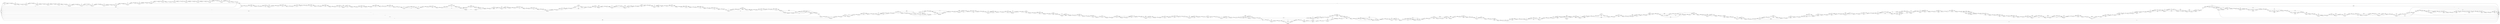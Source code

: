 digraph {
	graph [rankdir=LR]
	node [shape=rectangle]
	2 -> 387 [label=3292]
	387 -> 408 [label=3291]
	387 -> 15783 [label=1]
	408 -> 501 [label=3292]
	501 -> 505 [label=3290]
	501 -> 535 [label=2]
	505 -> 526 [label=2559]
	505 -> 15995 [label=731]
	526 -> 535 [label=3290]
	535 -> 721 [label=3292]
	721 -> 742 [label=3291]
	721 -> 23808 [label=1]
	742 -> 763 [label=3291]
	742 -> 15836 [label=1]
	763 -> 775 [label=3292]
	775 -> 796 [label=3291]
	775 -> 23828 [label=1]
	796 -> 886 [label=3292]
	886 -> 901 [label=3342]
	901 -> 922 [label=3292]
	901 -> 11492 [label=50]
	922 -> 943 [label=40309]
	943 -> 958 [label=40258]
	943 -> 964 [label=50]
	943 -> 974 [label=1]
	958 -> 964 [label=3291]
	958 -> 979 [label=36967]
	964 -> 967 [label=3341]
	967 -> 974 [label=3291]
	967 -> 988 [label=50]
	974 -> 979 [label=3292]
	979 -> 988 [label=40259]
	988 -> 994 [label=40309]
	994 -> 1021 [label=3292]
	994 -> 11570 [label=37017]
	1021 -> 1042 [label=2559]
	1021 -> 11570 [label=733]
	1042 -> 1066 [label=3292]
	1042 -> 11592 [label=37017]
	1066 -> 1074 [label=39950]
	1074 -> 1078 [label=40259]
	1078 -> 1138 [label=40309]
	1138 -> 1159 [label=3292]
	1138 -> 11628 [label=37017]
	1159 -> 1183 [label=3342]
	1183 -> 1204 [label=2560]
	1183 -> 11639 [label=782]
	1204 -> 1210 [label=3342]
	1210 -> 1239 [label=40309]
	1239 -> 1260 [label=40259]
	1239 -> 11676 [label=50]
	1260 -> 1285 [label=40309]
	1285 -> 1291 [label=39578]
	1285 -> 1306 [label=731]
	1291 -> 1306 [label=39577]
	1291 -> 1312 [label=1]
	1306 -> 1312 [label=40308]
	1312 -> 1324 [label=40309]
	1324 -> 1345 [label=40258]
	1324 -> 11696 [label=51]
	1345 -> 1374 [label=40309]
	1374 -> 1 [label=50]
	1374 -> 1392 [label=40259]
	1392 -> 1413 [label=3292]
	1392 -> 14490 [label=36967]
	1413 -> 1475 [label=40259]
	1475 -> 1487 [label=40258]
	1475 -> 14499 [label=1]
	1487 -> 1511 [label=3291]
	1487 -> 14499 [label=36967]
	1511 -> 1529 [label=3292]
	1529 -> 1571 [label=40259]
	1571 -> 1574 [label=39528]
	1571 -> 1592 [label=731]
	1574 -> 1592 [label=2561]
	1574 -> 1595 [label=36967]
	1592 -> 1595 [label=3292]
	1595 -> 1616 [label=3291]
	1595 -> 14571 [label=36967]
	1595 -> 23920 [label=1]
	1616 -> 1634 [label=3292]
	1616 -> 1652 [label=36967]
	1634 -> 1652 [label=3291]
	1634 -> 1655 [label=1]
	1652 -> 1655 [label=3291]
	1652 -> 1691 [label=36967]
	1655 -> 1691 [label=3292]
	1691 -> 1700 [label=40259]
	1700 -> 1706 [label=3292]
	1700 -> 1787 [label=36967]
	1706 -> 1727 [label=3291]
	1706 -> 22447 [label=1]
	1727 -> 1787 [label=3292]
	1787 -> 1793 [label=40259]
	1793 -> 1835 [label=3292]
	1793 -> 14771 [label=36967]
	1835 -> 1841 [label=40259]
	1841 -> 1853 [label=3292]
	1841 -> 1862 [label=36967]
	1853 -> 1862 [label=2561]
	1853 -> 1874 [label=731]
	1862 -> 1874 [label=39528]
	1874 -> 1898 [label=40259]
	1898 -> 1919 [label=40258]
	1898 -> 23960 [label=1]
	1919 -> 1949 [label=40259]
	1949 -> 1964 [label=3292]
	1949 -> 14812 [label=36967]
	1964 -> 16056 [label=731]
	1964 -> 1985 [label=2561]
	1985 -> 1986 [label=39533]
	1986 -> 1991 [label=40258]
	1991 -> 1994 [label=3291]
	1991 -> 2018 [label=36967]
	1994 -> 2018 [label=3292]
	2018 -> 2036 [label=40259]
	2036 -> 2045 [label=3292]
	2036 -> 2057 [label=36967]
	2045 -> 2057 [label=3291]
	2045 -> 2066 [label=1]
	2057 -> 2066 [label=40258]
	2066 -> 2071 [label=40259]
	2071 -> 2092 [label=40258]
	2071 -> 23980 [label=1]
	2092 -> 2107 [label=40259]
	2107 -> 2117 [label=39528]
	2107 -> 2128 [label=731]
	2117 -> 2128 [label=2561]
	2117 -> 2138 [label=36967]
	2128 -> 2138 [label=3292]
	2138 -> 2151 [label=40259]
	2151 -> 1 [label=81]
	2151 -> 2222 [label=40178]
	2222 -> 2240 [label=39451]
	2222 -> 2243 [label=727]
	2240 -> 2243 [label=2565]
	2240 -> 2303 [label=36886]
	2243 -> 2270 [label=3292]
	2270 -> 2294 [label=2565]
	2270 -> 16123 [label=727]
	2294 -> 2303 [label=3292]
	2303 -> 2309 [label=40178]
	2309 -> 2330 [label=39451]
	2309 -> 16143 [label=727]
	2330 -> 2354 [label=40178]
	2354 -> 2381 [label=2565]
	2354 -> 16149 [label=37613]
	2381 -> 2402 [label=39451]
	2381 -> 16189 [label=727]
	2402 -> 2459 [label=40178]
	2459 -> 2480 [label=3292]
	2459 -> 22741 [label=36886]
	2480 -> 2495 [label=40178]
	2495 -> 2510 [label=3292]
	2495 -> 2516 [label=36886]
	2510 -> 2516 [label=3291]
	2510 -> 2531 [label=1]
	2516 -> 2531 [label=40177]
	2531 -> 2558 [label=40178]
	2558 -> 2579 [label=2567]
	2558 -> 22781 [label=37611]
	2579 -> 2585 [label=40178]
	2585 -> 2591 [label=39447]
	2585 -> 16210 [label=731]
	2591 -> 2627 [label=2561]
	2591 -> 16210 [label=36886]
	2627 -> 2639 [label=39447]
	2639 -> 2642 [label=2561]
	2639 -> 16246 [label=36886]
	2642 -> 2660 [label=3286]
	2660 -> 2666 [label=3601]
	2666 -> 2669 [label=39447]
	2666 -> 16284 [label=731]
	2669 -> 2690 [label=2561]
	2669 -> 16284 [label=36886]
	2690 -> 2723 [label=40178]
	2723 -> 2744 [label=39453]
	2723 -> 23734 [label=725]
	2744 -> 2777 [label=40178]
	2777 -> 2798 [label=2561]
	2777 -> 16306 [label=37617]
	2798 -> 2804 [label=40178]
	2804 -> 2837 [label=2561]
	2804 -> 16339 [label=37617]
	2837 -> 2840 [label=2560]
	2837 -> 16342 [label=1]
	2840 -> 2858 [label=39446]
	2858 -> 2863 [label=40178]
	2863 -> 2884 [label=2560]
	2863 -> 16379 [label=37618]
	2884 -> 2932 [label=40178]
	2932 -> 2953 [label=3292]
	2932 -> 22861 [label=36886]
	2953 -> 2981 [label=40178]
	2981 -> 3002 [label=3292]
	2981 -> 22881 [label=36886]
	3002 -> 3010 [label=40178]
	3010 -> 3022 [label=39446]
	3010 -> 3031 [label=732]
	3022 -> 3031 [label=2560]
	3022 -> 3055 [label=36886]
	3031 -> 3055 [label=2560]
	3031 -> 3061 [label=732]
	3055 -> 3058 [label=39446]
	3058 -> 3061 [label=2560]
	3058 -> 3097 [label=36886]
	3061 -> 3082 [label=3292]
	3082 -> 3097 [label=2560]
	3082 -> 16458 [label=732]
	3097 -> 3106 [label=39446]
	3106 -> 3127 [label=2560]
	3106 -> 16458 [label=36886]
	3127 -> 3151 [label=40178]
	3151 -> 3172 [label=3292]
	3151 -> 22976 [label=36886]
	3172 -> 3175 [label=40178]
	3175 -> 3177 [label=3292]
	3175 -> 3196 [label=36886]
	3177 -> 1 [label=1]
	3177 -> 3196 [label=3291]
	3196 -> 3213 [label=40177]
	3213 -> 3235 [label=3291]
	3213 -> 23017 [label=36886]
	3235 -> 3276 [label=40177]
	3276 -> 3307 [label=39868]
	3276 -> 23282 [label=309]
	3307 -> 3310 [label=40177]
	3310 -> 3313 [label=40175]
	3310 -> 16493 [label=2]
	3313 -> 3343 [label=39446]
	3313 -> 16493 [label=729]
	3343 -> 3352 [label=40177]
	3352 -> 3358 [label=39446]
	3352 -> 16525 [label=731]
	3358 -> 3391 [label=2560]
	3358 -> 16525 [label=36886]
	3391 -> 3409 [label=2560]
	3391 -> 16569 [label=36886]
	3409 -> 3415 [label=3291]
	3415 -> 3442 [label=2560]
	3415 -> 16569 [label=731]
	3442 -> 3457 [label=3291]
	3457 -> 3478 [label=2560]
	3457 -> 16589 [label=731]
	3478 -> 3532 [label=40177]
	3532 -> 3537 [label=39446]
	3532 -> 3553 [label=731]
	3537 -> 1 [label=36573]
	3537 -> 3544 [label=2873]
	3544 -> 3553 [label=2560]
	3544 -> 23294 [label=313]
	3553 -> 3565 [label=2560]
	3553 -> 3574 [label=731]
	3565 -> 3574 [label=2560]
	3565 -> 3604 [label=309]
	3574 -> 3604 [label=3291]
	3604 -> 3613 [label=3600]
	3613 -> 3640 [label=3291]
	3613 -> 23366 [label=309]
	3640 -> 3648 [label=3291]
	3640 -> 3679 [label=309]
	3648 -> 3675 [label=2560]
	3648 -> 16672 [label=731]
	3675 -> 3679 [label=3291]
	3679 -> 3685 [label=3600]
	3685 -> 3700 [label=3291]
	3685 -> 3730 [label=309]
	3700 -> 3727 [label=2559]
	3700 -> 16698 [label=732]
	3727 -> 3730 [label=3291]
	3730 -> 3765 [label=3600]
	3765 -> 3772 [label=3291]
	3765 -> 3799 [label=309]
	3772 -> 3796 [label=3290]
	3772 -> 24005 [label=1]
	3796 -> 3799 [label=3291]
	3799 -> 3820 [label=3599]
	3799 -> 22507 [label=1]
	3820 -> 3829 [label=3600]
	3829 -> 3862 [label=3291]
	3829 -> 23513 [label=309]
	3862 -> 4008 [label=3600]
	4008 -> 4026 [label=3599]
	4008 -> 16701 [label=1]
	4026 -> 4047 [label=2559]
	4026 -> 16701 [label=1040]
	4047 -> 4089 [label=2559]
	4047 -> 16759 [label=1041]
	4089 -> 4107 [label=3600]
	4107 -> 4113 [label=2560]
	4107 -> 16780 [label=1040]
	4113 -> 4134 [label=2559]
	4113 -> 16780 [label=1]
	4134 -> 4146 [label=3599]
	4146 -> 4167 [label=2868]
	4146 -> 16791 [label=731]
	4167 -> 4176 [label=3599]
	4176 -> 4188 [label=3600]
	4188 -> 4209 [label=2559]
	4188 -> 16820 [label=1041]
	4209 -> 4226 [label=3291]
	4226 -> 4227 [label=3290]
	4226 -> 1 [label=1]
	4227 -> 1 [label=1]
	4227 -> 4233 [label=3289]
	4233 -> 4265 [label=3598]
	4265 -> 1 [label=3]
	4265 -> 4290 [label=3595]
	4290 -> 4292 [label=3286]
	4290 -> 4332 [label=309]
	4292 -> 1 [label=725]
	4292 -> 4298 [label=2561]
	4298 -> 1 [label=2]
	4298 -> 4332 [label=2559]
	4332 -> 4407 [label=2868]
	4407 -> 4428 [label=2559]
	4407 -> 23603 [label=309]
	4428 -> 4437 [label=2868]
	4437 -> 4467 [label=2559]
	4437 -> 23632 [label=309]
	4467 -> 4476 [label=2868]
	4476 -> 4497 [label=2559]
	4476 -> 23652 [label=309]
	4497 -> 4599 [label=2868]
	4599 -> 4635 [label=2559]
	4599 -> 23687 [label=309]
	4635 -> 4661 [label=2868]
	4661 -> 1 [label=309]
	4661 -> 5982 [label=2559]
	5982 -> 1 [label=2559]
	6011 -> 6035 [label=52]
	6035 -> 6077 [label=50]
	6035 -> 22193 [label=2]
	6077 -> 6143 [label=52]
	6143 -> 6185 [label=50]
	6143 -> 22234 [label=2]
	6185 -> 6200 [label=52]
	6200 -> 6248 [label=50]
	6200 -> 22281 [label=2]
	6248 -> 6278 [label=52]
	6278 -> 6299 [label=50]
	6278 -> 22301 [label=2]
	6299 -> 6386 [label=52]
	6386 -> 6407 [label=50]
	6386 -> 22321 [label=2]
	6407 -> 6426 [label=52]
	6426 -> 6464 [label=50]
	6426 -> 11697 [label=2]
	6464 -> 6485 [label=133]
	6485 -> 6512 [label=50]
	6485 -> 11707 [label=83]
	6512 -> 6514 [label=52]
	6514 -> 11728 [label=2]
	6514 -> 6535 [label=50]
	6535 -> 6539 [label=133]
	6539 -> 6566 [label=50]
	6539 -> 11773 [label=83]
	6566 -> 6572 [label=133]
	6572 -> 6593 [label=50]
	6572 -> 11793 [label=83]
	6593 -> 6605 [label=133]
	6605 -> 6626 [label=52]
	6605 -> 11813 [label=81]
	6626 -> 6635 [label=133]
	6635 -> 6656 [label=50]
	6635 -> 11833 [label=83]
	6656 -> 6661 [label=133]
	6661 -> 6682 [label=50]
	6661 -> 11836 [label=83]
	6682 -> 6698 [label=131]
	6698 -> 6727 [label=50]
	6698 -> 11881 [label=81]
	6727 -> 6749 [label=131]
	6749 -> 6770 [label=50]
	6749 -> 11901 [label=81]
	6770 -> 6779 [label=131]
	6779 -> 6800 [label=50]
	6779 -> 11921 [label=81]
	6800 -> 6836 [label=131]
	6836 -> 6863 [label=50]
	6836 -> 11947 [label=81]
	6863 -> 6920 [label=131]
	6920 -> 6959 [label=50]
	6920 -> 11985 [label=81]
	6959 -> 7032 [label=131]
	7032 -> 7064 [label=50]
	7032 -> 12016 [label=81]
	7064 -> 7122 [label=50]
	7064 -> 12073 [label=81]
	7122 -> 7137 [label=131]
	7137 -> 7156 [label=36704]
	7156 -> 7173 [label=36708]
	7173 -> 7195 [label=50]
	7173 -> 12094 [label=36658]
	7195 -> 7223 [label=36708]
	7223 -> 7244 [label=50]
	7223 -> 12103 [label=36658]
	7244 -> 7253 [label=131]
	7253 -> 7256 [label=36708]
	7256 -> 7277 [label=50]
	7256 -> 12134 [label=36658]
	7277 -> 7342 [label=36708]
	7342 -> 7432 [label=50]
	7342 -> 12223 [label=36658]
	7432 -> 7450 [label=36708]
	7450 -> 7471 [label=50]
	7450 -> 12243 [label=36658]
	7471 -> 7495 [label=36708]
	7495 -> 7516 [label=50]
	7495 -> 12263 [label=36658]
	7516 -> 7519 [label=36708]
	7519 -> 7555 [label=50]
	7519 -> 12297 [label=36658]
	7555 -> 7584 [label=50]
	7555 -> 12317 [label=81]
	7584 -> 7642 [label=36708]
	7642 -> 7663 [label=50]
	7642 -> 12346 [label=36658]
	7663 -> 7693 [label=36708]
	7693 -> 7714 [label=50]
	7693 -> 12366 [label=36658]
	7714 -> 7723 [label=36708]
	7723 -> 7752 [label=50]
	7723 -> 12394 [label=36658]
	7752 -> 7777 [label=36708]
	7777 -> 7786 [label=36627]
	7777 -> 12415 [label=81]
	7786 -> 7818 [label=50]
	7786 -> 12415 [label=36577]
	7818 -> 7837 [label=36627]
	7837 -> 7849 [label=36708]
	7849 -> 7876 [label=50]
	7849 -> 12479 [label=36658]
	7876 -> 7879 [label=36708]
	7879 -> 7972 [label=50]
	7879 -> 12504 [label=36658]
	7972 -> 7998 [label=50]
	7972 -> 12581 [label=36658]
	7998 -> 8008 [label=51]
	8008 -> 8011 [label=50]
	8008 -> 8029 [label=1]
	8011 -> 8029 [label=36708]
	8029 -> 8041 [label=36709]
	8041 -> 8062 [label=36628]
	8041 -> 12629 [label=81]
	8062 -> 8074 [label=132]
	8062 -> 8083 [label=36577]
	8074 -> 8083 [label=51]
	8074 -> 8095 [label=81]
	8083 -> 8095 [label=36628]
	8095 -> 8125 [label=36709]
	8125 -> 8194 [label=51]
	8125 -> 12717 [label=36658]
	8194 -> 8203 [label=36709]
	8203 -> 8239 [label=51]
	8203 -> 12752 [label=36658]
	8239 -> 8245 [label=36709]
	8245 -> 8261 [label=36708]
	8245 -> 8266 [label=1]
	8261 -> 8266 [label=37017]
	8266 -> 8274 [label=37018]
	8274 -> 8295 [label=51]
	8274 -> 12772 [label=36967]
	8295 -> 8367 [label=37018]
	8367 -> 8368 [label=51]
	8367 -> 8390 [label=36967]
	8368 -> 8389 [label=50]
	8368 -> 14952 [label=1]
	8389 -> 8390 [label=51]
	8390 -> 8428 [label=37018]
	8428 -> 9468 [label=50]
	8428 -> 12807 [label=36968]
	9468 -> 9471 [label=51]
	9471 -> 9474 [label=37018]
	9474 -> 9495 [label=50]
	9474 -> 12842 [label=36968]
	9495 -> 9513 [label=37017]
	9513 -> 9519 [label=50]
	9513 -> 12868 [label=36967]
	9519 -> 9540 [label=50]
	9519 -> 12868 [label=1]
	9540 -> 9549 [label=37018]
	9549 -> 9570 [label=37017]
	9549 -> 15032 [label=1]
	9570 -> 9579 [label=37018]
	9579 -> 9597 [label=36936]
	9579 -> 9600 [label=82]
	9597 -> 9600 [label=359]
	9597 -> 9618 [label=36577]
	9600 -> 9618 [label=441]
	9618 -> 9631 [label=37018]
	9631 -> 9666 [label=50]
	9631 -> 12927 [label=36968]
	9666 -> 9669 [label=37018]
	9669 -> 9701 [label=50]
	9669 -> 12958 [label=36968]
	9701 -> 9795 [label=37018]
	9795 -> 9828 [label=50]
	9795 -> 12990 [label=36968]
	9828 -> 9852 [label=37018]
	9852 -> 9873 [label=51]
	9852 -> 13010 [label=36967]
	9873 -> 9877 [label=37018]
	9877 -> 9910 [label=37017]
	9877 -> 13012 [label=1]
	9910 -> 9948 [label=50]
	9910 -> 13012 [label=36967]
	9948 -> 10002 [label=37018]
	10002 -> 10026 [label=51]
	10002 -> 13070 [label=36967]
	10026 -> 10032 [label=37018]
	10032 -> 10053 [label=51]
	10032 -> 13090 [label=36967]
	10053 -> 10056 [label=51]
	10053 -> 13111 [label=36967]
	10056 -> 10057 [label=52]
	10057 -> 10068 [label=53]
	10068 -> 10089 [label=50]
	10068 -> 13111 [label=3]
	10089 -> 10095 [label=37017]
	10095 -> 10097 [label=37022]
	10097 -> 10122 [label=37023]
	10122 -> 10125 [label=37748]
	10125 -> 10128 [label=37743]
	10125 -> 10146 [label=5]
	10128 -> 10146 [label=37745]
	10146 -> 10149 [label=37750]
	10149 -> 10170 [label=37017]
	10149 -> 15117 [label=733]
	10170 -> 10176 [label=37018]
	10176 -> 10200 [label=37750]
	10200 -> 10221 [label=781]
	10200 -> 13145 [label=36969]
	10221 -> 10261 [label=37750]
	10261 -> 10269 [label=37019]
	10261 -> 13158 [label=731]
	10269 -> 10290 [label=50]
	10269 -> 13158 [label=36969]
	10290 -> 10334 [label=37750]
	10334 -> 10347 [label=37748]
	10334 -> 10355 [label=2]
	10347 -> 10355 [label=781]
	10347 -> 13186 [label=36967]
	10355 -> 10359 [label=783]
	10359 -> 10374 [label=54]
	10359 -> 15145 [label=729]
	10374 -> 10380 [label=50]
	10374 -> 22379 [label=4]
	10380 -> 10383 [label=37019]
	10383 -> 10419 [label=50]
	10383 -> 13203 [label=36969]
	10419 -> 10436 [label=37750]
	10436 -> 10437 [label=1092]
	10436 -> 10457 [label=36658]
	10437 -> 10457 [label=361]
	10437 -> 10458 [label=731]
	10457 -> 10458 [label=37019]
	10458 -> 10479 [label=783]
	10458 -> 13272 [label=36967]
	10479 -> 10483 [label=37750]
	10483 -> 10491 [label=37441]
	10483 -> 13286 [label=309]
	10491 -> 10512 [label=783]
	10491 -> 13286 [label=36658]
	10512 -> 10518 [label=37750]
	10518 -> 10539 [label=783]
	10518 -> 13304 [label=36967]
	10539 -> 10551 [label=37441]
	10551 -> 10555 [label=37750]
	10555 -> 10576 [label=37749]
	10555 -> 23768 [label=1]
	10576 -> 10584 [label=37750]
	10584 -> 10605 [label=1092]
	10584 -> 13332 [label=36658]
	10605 -> 10632 [label=37750]
	10632 -> 10653 [label=37748]
	10632 -> 15964 [label=2]
	10653 -> 10665 [label=37017]
	10653 -> 10674 [label=733]
	10665 -> 10674 [label=50]
	10665 -> 10686 [label=36967]
	10674 -> 10686 [label=783]
	10686 -> 10737 [label=37750]
	10737 -> 10758 [label=37441]
	10737 -> 23169 [label=309]
	10758 -> 10760 [label=37750]
	10760 -> 10781 [label=37441]
	10760 -> 23189 [label=309]
	10781 -> 10802 [label=50]
	10781 -> 13372 [label=37700]
	10802 -> 10803 [label=37750]
	10803 -> 10824 [label=50]
	10803 -> 13378 [label=37700]
	10824 -> 10827 [label=37749]
	10827 -> 10848 [label=50]
	10827 -> 13395 [label=37699]
	10848 -> 10893 [label=37750]
	10893 -> 10908 [label=783]
	10893 -> 13439 [label=36967]
	10908 -> 10929 [label=51]
	10908 -> 13439 [label=732]
	10929 -> 10968 [label=37750]
	10968 -> 10989 [label=780]
	10968 -> 13467 [label=36970]
	10989 -> 11015 [label=783]
	10989 -> 13492 [label=36967]
	11015 -> 11016 [label=37750]
	11016 -> 11019 [label=37441]
	11016 -> 13510 [label=309]
	11019 -> 11049 [label=783]
	11019 -> 13510 [label=36658]
	11049 -> 11107 [label=37750]
	11107 -> 11128 [label=37749]
	11107 -> 15212 [label=1]
	11128 -> 11170 [label=37750]
	11170 -> 11181 [label=37749]
	11170 -> 13531 [label=1]
	11181 -> 11202 [label=50]
	11181 -> 13531 [label=37699]
	11202 -> 11273 [label=37750]
	11273 -> 11274 [label=37021]
	11273 -> 15253 [label=729]
	11274 -> 11289 [label=363]
	11274 -> 11295 [label=36658]
	11289 -> 11295 [label=359]
	11289 -> 15253 [label=4]
	11295 -> 11339 [label=37017]
	11339 -> 11345 [label=37750]
	11345 -> 11384 [label=37017]
	11345 -> 2 [label=733]
	11384 -> 11401 [label=36936]
	11384 -> 14290 [label=81]
	11401 -> 14290 [label=36886]
	11401 -> 11423 [label=50]
	11423 -> 11433 [label=37017]
	11433 -> 886 [label=50]
	11433 -> 14337 [label=36967]
	11492 -> 922 [label=37017]
	11570 -> 1042 [label=37750]
	11592 -> 11596 [label=36708]
	11592 -> 1074 [label=309]
	11596 -> 1078 [label=50]
	11596 -> 1066 [label=36658]
	11628 -> 1159 [label=50]
	11628 -> 11639 [label=36967]
	11639 -> 1204 [label=782]
	11639 -> 1210 [label=36967]
	11676 -> 1260 [label=50]
	11696 -> 1345 [label=51]
	11697 -> 6464 [label=83]
	11707 -> 11728 [label=81]
	11707 -> 6512 [label=2]
	11728 -> 6535 [label=83]
	11773 -> 6566 [label=83]
	11793 -> 6593 [label=83]
	11813 -> 6626 [label=81]
	11833 -> 6656 [label=83]
	11836 -> 1 [label=2]
	11836 -> 6682 [label=81]
	11881 -> 6727 [label=81]
	11901 -> 6770 [label=81]
	11921 -> 6800 [label=81]
	11947 -> 6863 [label=81]
	11985 -> 6959 [label=81]
	12016 -> 7064 [label=81]
	12073 -> 7122 [label=81]
	12094 -> 7195 [label=36658]
	12103 -> 7244 [label=81]
	12103 -> 7253 [label=36577]
	12134 -> 7277 [label=36658]
	12223 -> 7432 [label=36658]
	12243 -> 7471 [label=36658]
	12263 -> 7516 [label=36658]
	12297 -> 7555 [label=81]
	12297 -> 12317 [label=36577]
	12317 -> 7584 [label=36658]
	12346 -> 7663 [label=36658]
	12366 -> 7714 [label=36658]
	12394 -> 7752 [label=36658]
	12415 -> 12433 [label=36658]
	12433 -> 7837 [label=81]
	12433 -> 7818 [label=36577]
	12479 -> 7876 [label=36658]
	12504 -> 12525 [label=81]
	12504 -> 22579 [label=36577]
	12525 -> 7972 [label=36658]
	12581 -> 12602 [label=81]
	12581 -> 22599 [label=36577]
	12602 -> 8011 [label=36658]
	12629 -> 8062 [label=81]
	12717 -> 8194 [label=36658]
	12752 -> 8239 [label=36658]
	12772 -> 8295 [label=36967]
	12807 -> 9471 [label=36967]
	12807 -> 9468 [label=1]
	12842 -> 9495 [label=36967]
	12842 -> 9519 [label=1]
	12868 -> 9540 [label=36968]
	12927 -> 9666 [label=36968]
	12958 -> 9701 [label=36968]
	12990 -> 9828 [label=36968]
	13010 -> 9873 [label=36967]
	13012 -> 13016 [label=36968]
	13016 -> 13037 [label=36659]
	13016 -> 23108 [label=309]
	13037 -> 9948 [label=36968]
	13070 -> 10026 [label=36967]
	13090 -> 10053 [label=36967]
	13111 -> 13113 [label=36968]
	13111 -> 10095 [label=2]
	13113 -> 10089 [label=36967]
	13113 -> 10097 [label=1]
	13145 -> 10221 [label=36969]
	13158 -> 10290 [label=37700]
	13186 -> 13192 [label=37694]
	13192 -> 10380 [label=36969]
	13192 -> 22379 [label=725]
	13203 -> 13209 [label=36967]
	13203 -> 13224 [label=2]
	13209 -> 13224 [label=37698]
	13224 -> 10419 [label=37700]
	13272 -> 10479 [label=36967]
	13286 -> 10512 [label=36967]
	13304 -> 10539 [label=36658]
	13304 -> 10551 [label=309]
	13332 -> 10605 [label=36658]
	13372 -> 10802 [label=37700]
	13378 -> 10824 [label=37699]
	13378 -> 13395 [label=1]
	13395 -> 10848 [label=37700]
	13439 -> 10929 [label=37699]
	13467 -> 10989 [label=36970]
	13492 -> 11015 [label=36967]
	13510 -> 11049 [label=36967]
	13531 -> 11202 [label=37700]
	14290 -> 11423 [label=36967]
	14337 -> 14361 [label=36658]
	14337 -> 23232 [label=309]
	14361 -> 11492 [label=36967]
	14490 -> 1413 [label=36967]
	14499 -> 14511 [label=36968]
	14511 -> 1529 [label=36967]
	14511 -> 1511 [label=1]
	14571 -> 1616 [label=36967]
	14771 -> 1835 [label=36967]
	14812 -> 14815 [label=36973]
	14815 -> 1985 [label=36972]
	14815 -> 1994 [label=1]
	14952 -> 8389 [label=1]
	15032 -> 9570 [label=1]
	15117 -> 10176 [label=732]
	15117 -> 10170 [label=1]
	15145 -> 13186 [label=727]
	15145 -> 15166 [label=2]
	15166 -> 13209 [label=731]
	15212 -> 11128 [label=1]
	15253 -> 11339 [label=733]
	15783 -> 408 [label=1]
	15836 -> 763 [label=1]
	15964 -> 10653 [label=2]
	15995 -> 526 [label=731]
	16056 -> 14812 [label=6]
	16056 -> 1986 [label=725]
	16123 -> 2294 [label=727]
	16143 -> 2330 [label=727]
	16149 -> 2381 [label=727]
	16149 -> 22721 [label=36886]
	16189 -> 2402 [label=727]
	16210 -> 16225 [label=37617]
	16225 -> 16243 [label=731]
	16225 -> 2627 [label=36886]
	16243 -> 16246 [label=6]
	16243 -> 2642 [label=725]
	16246 -> 16249 [label=36892]
	16249 -> 2660 [label=315]
	16249 -> 2666 [label=36577]
	16284 -> 2690 [label=37617]
	16306 -> 2798 [label=37617]
	16339 -> 16342 [label=731]
	16339 -> 2840 [label=36886]
	16342 -> 2858 [label=732]
	16379 -> 2884 [label=37618]
	16458 -> 3127 [label=37618]
	16493 -> 3343 [label=731]
	16525 -> 16537 [label=37617]
	16537 -> 3409 [label=731]
	16537 -> 3391 [label=36886]
	16569 -> 16584 [label=37617]
	16584 -> 3442 [label=731]
	16584 -> 16589 [label=36886]
	16589 -> 3478 [label=37617]
	16672 -> 3675 [label=731]
	16698 -> 3727 [label=732]
	16701 -> 4047 [label=1041]
	16759 -> 4089 [label=1041]
	16780 -> 16783 [label=1041]
	16783 -> 4134 [label=1040]
	16783 -> 16791 [label=1]
	16791 -> 4167 [label=731]
	16791 -> 4176 [label=1]
	16820 -> 4209 [label=732]
	16820 -> 4233 [label=309]
	22152 -> 6011 [label=2]
	22193 -> 6077 [label=2]
	22234 -> 6185 [label=2]
	22281 -> 6248 [label=2]
	22301 -> 6299 [label=2]
	22321 -> 6407 [label=2]
	22379 -> 15166 [label=729]
	22447 -> 1727 [label=1]
	22507 -> 3820 [label=1]
	22579 -> 12525 [label=36577]
	22599 -> 12602 [label=36577]
	22721 -> 2381 [label=36886]
	22741 -> 2480 [label=36886]
	22781 -> 2579 [label=37611]
	22861 -> 2953 [label=36886]
	22881 -> 3002 [label=36886]
	22976 -> 3172 [label=36886]
	23017 -> 3235 [label=36886]
	23108 -> 13037 [label=309]
	23169 -> 10758 [label=309]
	23189 -> 10781 [label=309]
	23232 -> 14361 [label=309]
	23282 -> 3307 [label=309]
	23294 -> 1 [label=4]
	23294 -> 3565 [label=309]
	23366 -> 3640 [label=309]
	23513 -> 3862 [label=309]
	23603 -> 4428 [label=309]
	23632 -> 4467 [label=309]
	23652 -> 4497 [label=309]
	23687 -> 4635 [label=309]
	23734 -> 2744 [label=725]
	23768 -> 10576 [label=1]
	23808 -> 742 [label=1]
	23828 -> 796 [label=1]
	23920 -> 1616 [label=1]
	23960 -> 1919 [label=1]
	23980 -> 2092 [label=1]
	24005 -> 3796 [label=1]
	0 -> 2 [label=2559]
	0 -> 11697 [label=81]
	0 -> 7998 [label=1]
	0 -> 10128 [label=2]
	0 -> 10095 [label=3]
	0 -> 10056 [label=1]
	0 -> 7137 [label=36573]
	0 -> 8261 [label=309]
	0 -> 7156 [label=4]
	0 -> 10122 [label=725]
	0 -> 10057 [label=1]
	0 -> 6011 [label=50]
	0 -> 22152 [label=2]
}

